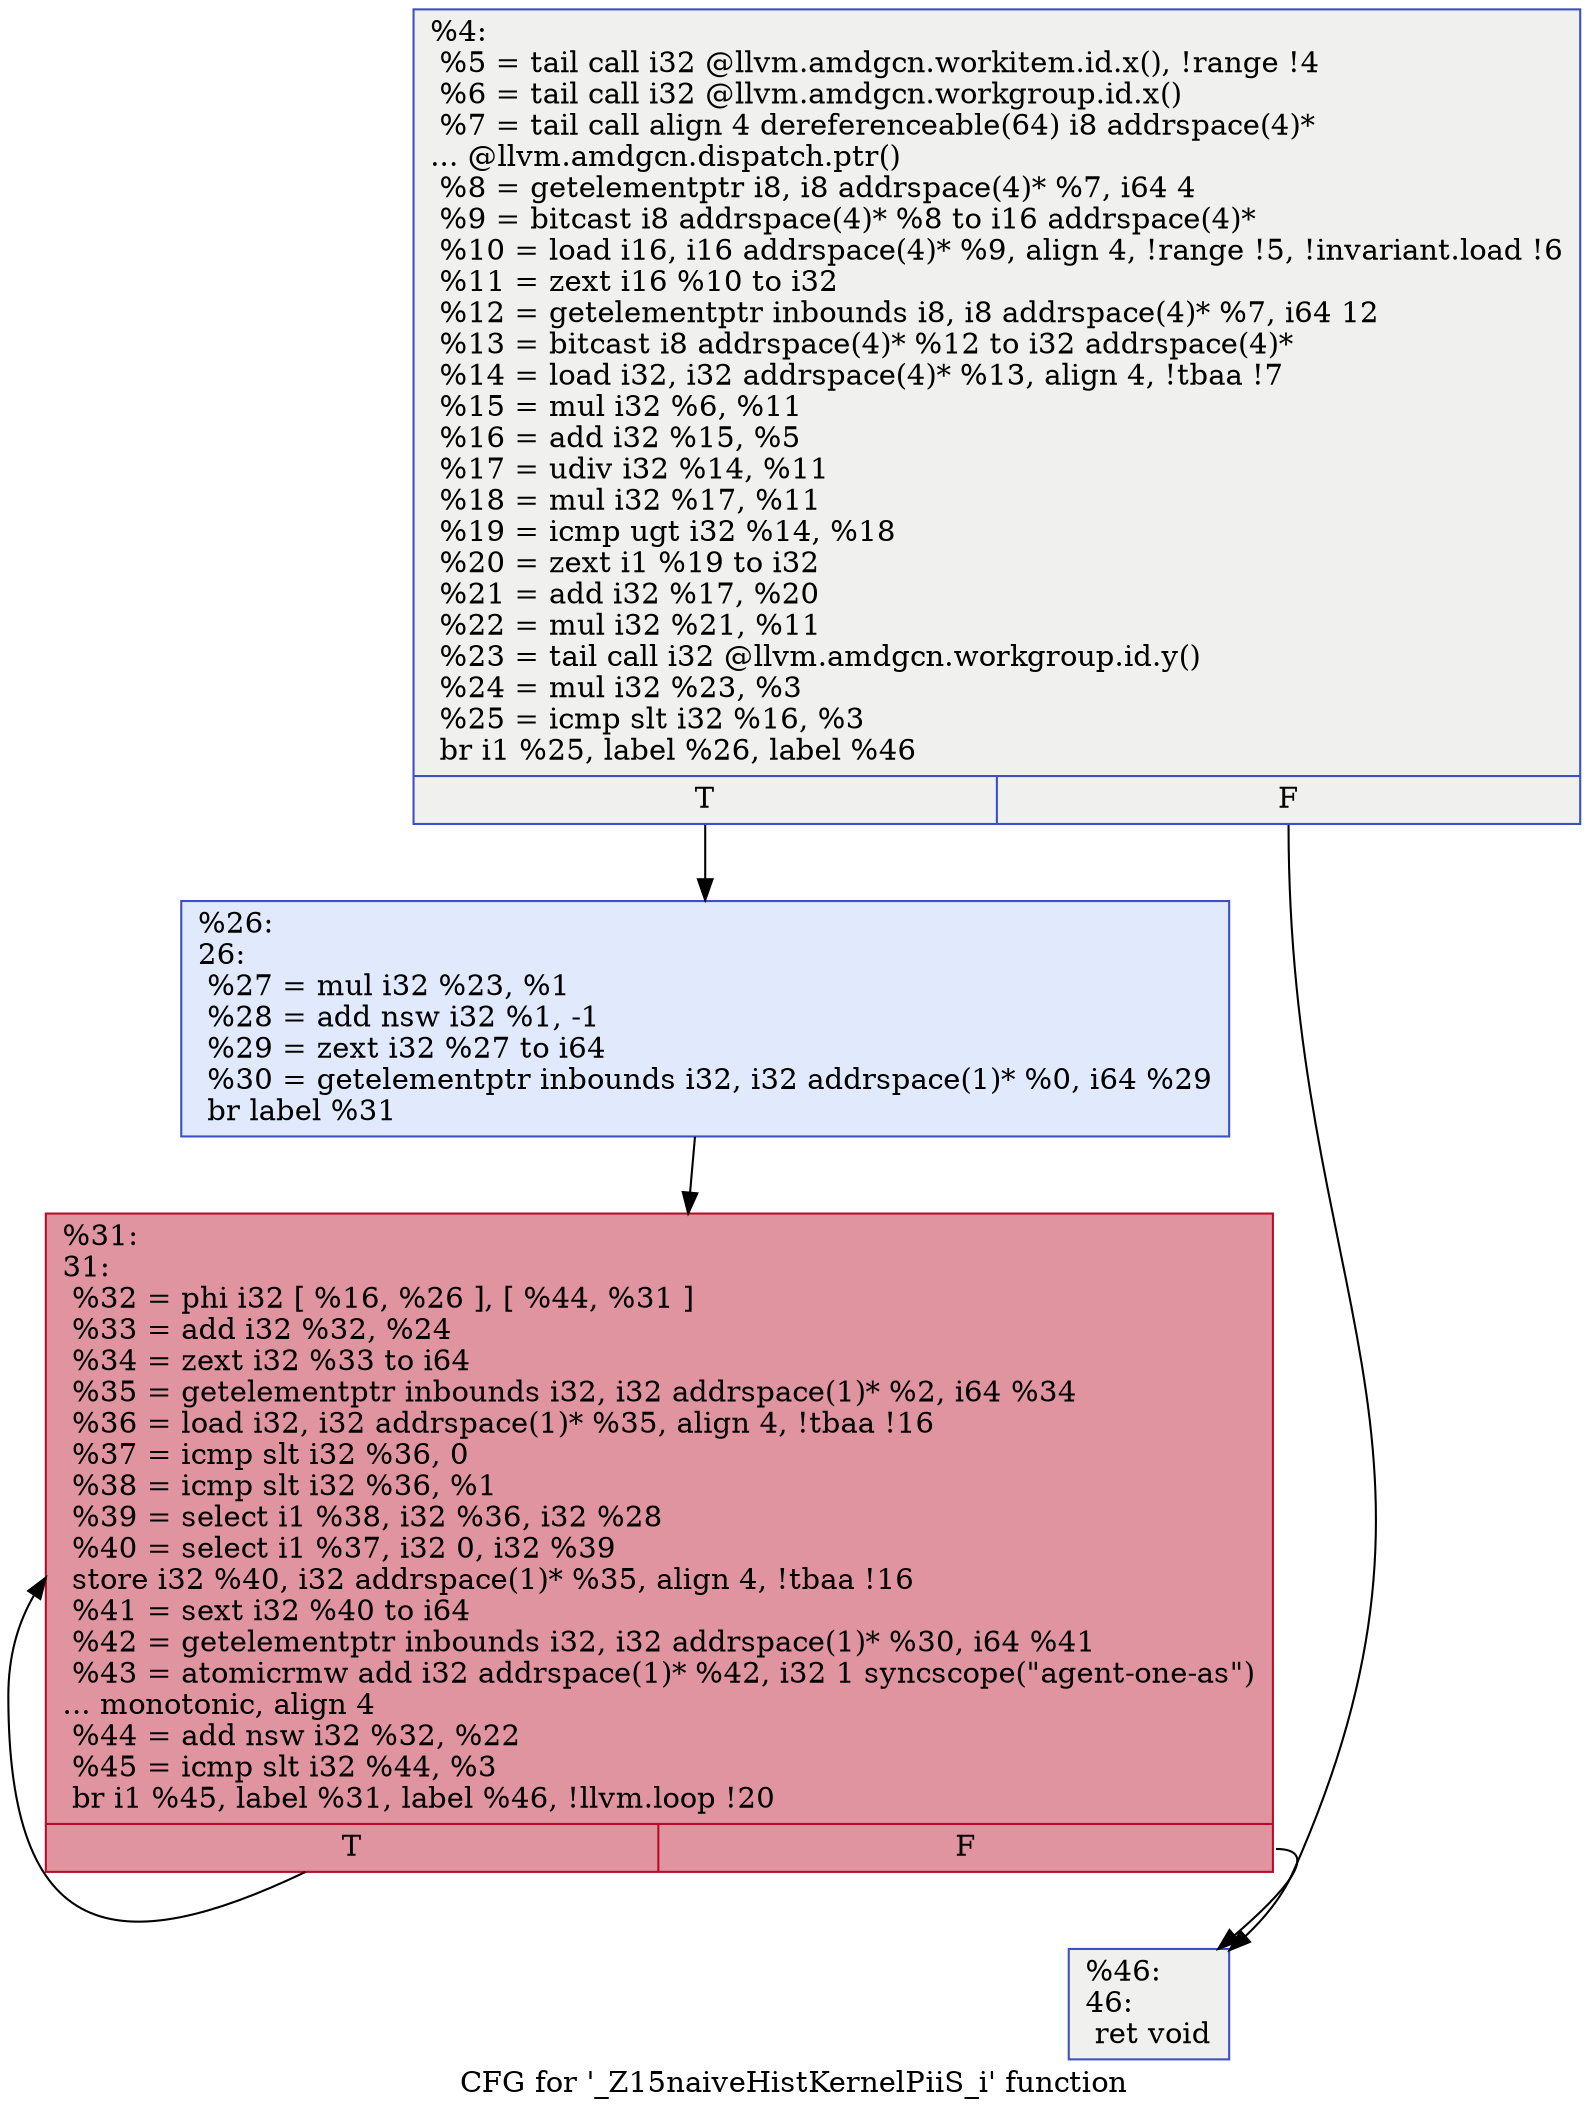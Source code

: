 digraph "CFG for '_Z15naiveHistKernelPiiS_i' function" {
	label="CFG for '_Z15naiveHistKernelPiiS_i' function";

	Node0x5b0f670 [shape=record,color="#3d50c3ff", style=filled, fillcolor="#dedcdb70",label="{%4:\l  %5 = tail call i32 @llvm.amdgcn.workitem.id.x(), !range !4\l  %6 = tail call i32 @llvm.amdgcn.workgroup.id.x()\l  %7 = tail call align 4 dereferenceable(64) i8 addrspace(4)*\l... @llvm.amdgcn.dispatch.ptr()\l  %8 = getelementptr i8, i8 addrspace(4)* %7, i64 4\l  %9 = bitcast i8 addrspace(4)* %8 to i16 addrspace(4)*\l  %10 = load i16, i16 addrspace(4)* %9, align 4, !range !5, !invariant.load !6\l  %11 = zext i16 %10 to i32\l  %12 = getelementptr inbounds i8, i8 addrspace(4)* %7, i64 12\l  %13 = bitcast i8 addrspace(4)* %12 to i32 addrspace(4)*\l  %14 = load i32, i32 addrspace(4)* %13, align 4, !tbaa !7\l  %15 = mul i32 %6, %11\l  %16 = add i32 %15, %5\l  %17 = udiv i32 %14, %11\l  %18 = mul i32 %17, %11\l  %19 = icmp ugt i32 %14, %18\l  %20 = zext i1 %19 to i32\l  %21 = add i32 %17, %20\l  %22 = mul i32 %21, %11\l  %23 = tail call i32 @llvm.amdgcn.workgroup.id.y()\l  %24 = mul i32 %23, %3\l  %25 = icmp slt i32 %16, %3\l  br i1 %25, label %26, label %46\l|{<s0>T|<s1>F}}"];
	Node0x5b0f670:s0 -> Node0x5b11e60;
	Node0x5b0f670:s1 -> Node0x5b11ef0;
	Node0x5b11e60 [shape=record,color="#3d50c3ff", style=filled, fillcolor="#b9d0f970",label="{%26:\l26:                                               \l  %27 = mul i32 %23, %1\l  %28 = add nsw i32 %1, -1\l  %29 = zext i32 %27 to i64\l  %30 = getelementptr inbounds i32, i32 addrspace(1)* %0, i64 %29\l  br label %31\l}"];
	Node0x5b11e60 -> Node0x5b12260;
	Node0x5b12260 [shape=record,color="#b70d28ff", style=filled, fillcolor="#b70d2870",label="{%31:\l31:                                               \l  %32 = phi i32 [ %16, %26 ], [ %44, %31 ]\l  %33 = add i32 %32, %24\l  %34 = zext i32 %33 to i64\l  %35 = getelementptr inbounds i32, i32 addrspace(1)* %2, i64 %34\l  %36 = load i32, i32 addrspace(1)* %35, align 4, !tbaa !16\l  %37 = icmp slt i32 %36, 0\l  %38 = icmp slt i32 %36, %1\l  %39 = select i1 %38, i32 %36, i32 %28\l  %40 = select i1 %37, i32 0, i32 %39\l  store i32 %40, i32 addrspace(1)* %35, align 4, !tbaa !16\l  %41 = sext i32 %40 to i64\l  %42 = getelementptr inbounds i32, i32 addrspace(1)* %30, i64 %41\l  %43 = atomicrmw add i32 addrspace(1)* %42, i32 1 syncscope(\"agent-one-as\")\l... monotonic, align 4\l  %44 = add nsw i32 %32, %22\l  %45 = icmp slt i32 %44, %3\l  br i1 %45, label %31, label %46, !llvm.loop !20\l|{<s0>T|<s1>F}}"];
	Node0x5b12260:s0 -> Node0x5b12260;
	Node0x5b12260:s1 -> Node0x5b11ef0;
	Node0x5b11ef0 [shape=record,color="#3d50c3ff", style=filled, fillcolor="#dedcdb70",label="{%46:\l46:                                               \l  ret void\l}"];
}
